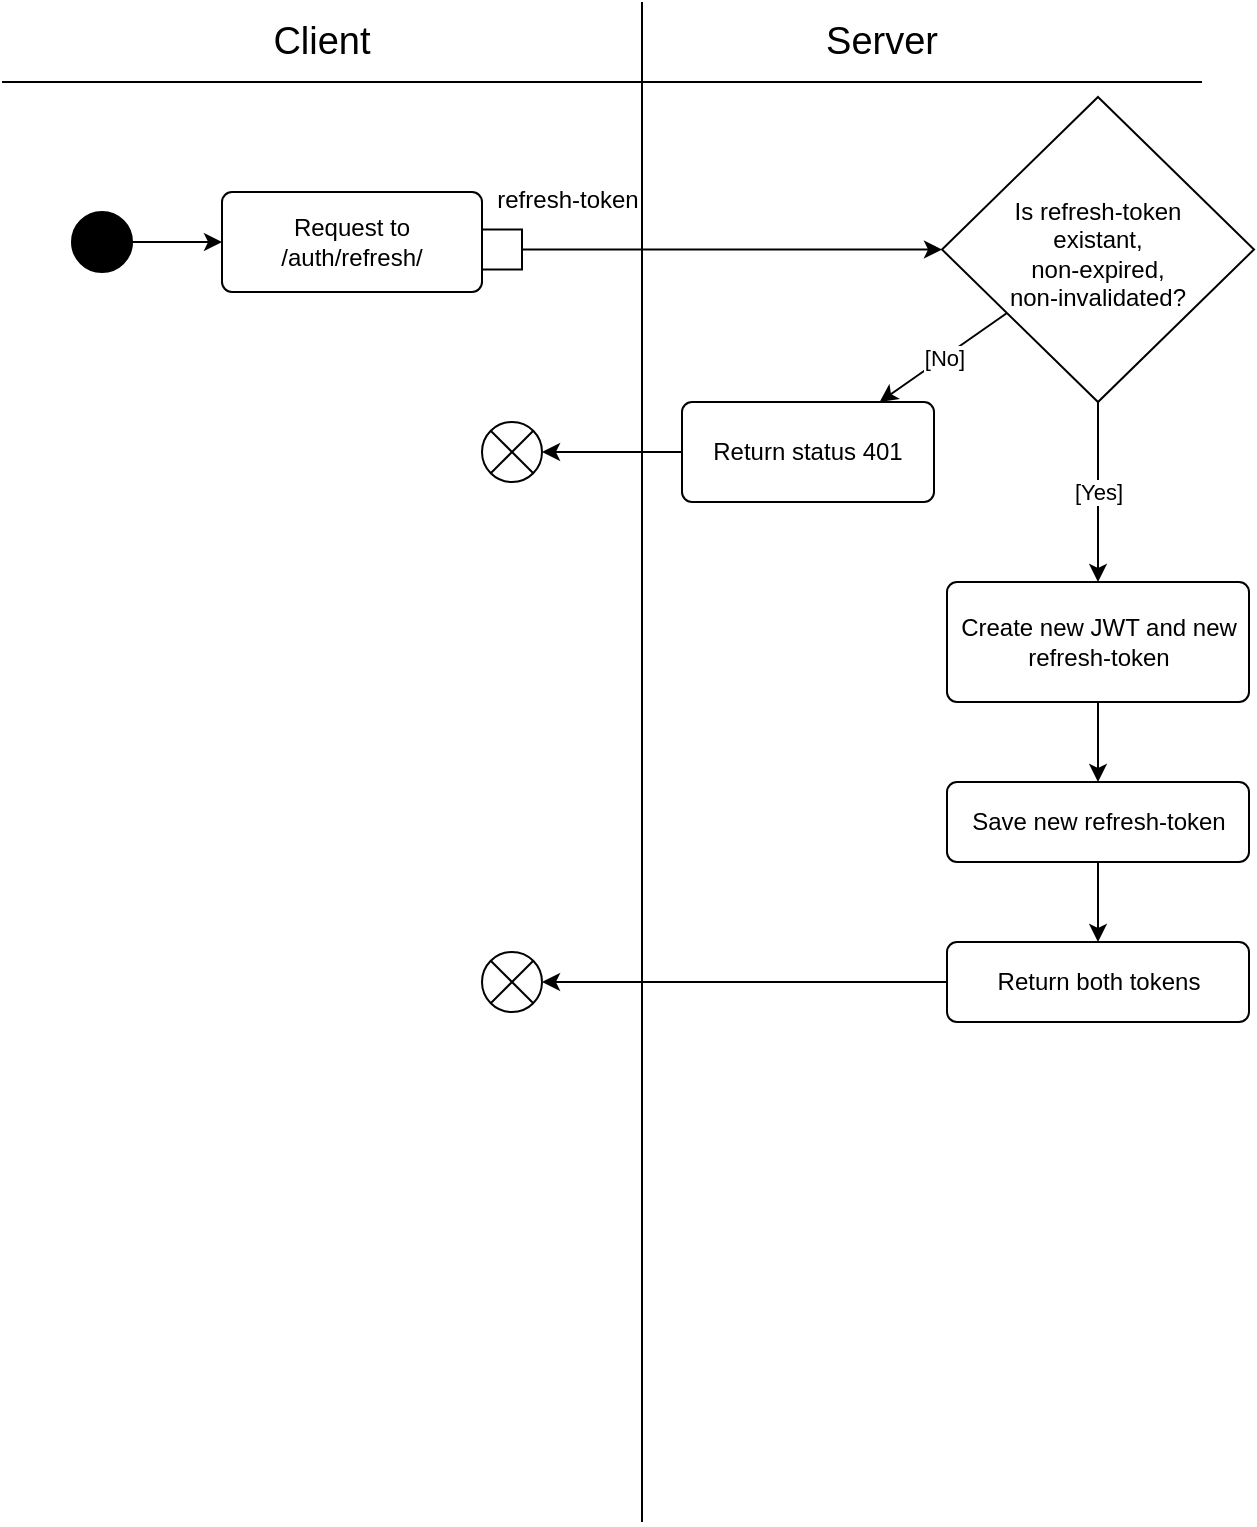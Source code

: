 <mxfile version="28.2.5">
  <diagram name="Page-1" id="SrQeksRvBIzcCES60Ik3">
    <mxGraphModel dx="1240" dy="718" grid="1" gridSize="10" guides="1" tooltips="1" connect="1" arrows="1" fold="1" page="1" pageScale="1" pageWidth="827" pageHeight="1169" math="0" shadow="0">
      <root>
        <mxCell id="0" />
        <mxCell id="1" parent="0" />
        <mxCell id="4r2X5L9g-t0mAyMvK6OW-1" value="" style="endArrow=none;html=1;rounded=0;" edge="1" parent="1">
          <mxGeometry width="50" height="50" relative="1" as="geometry">
            <mxPoint x="114" y="80" as="sourcePoint" />
            <mxPoint x="714" y="80" as="targetPoint" />
          </mxGeometry>
        </mxCell>
        <mxCell id="4r2X5L9g-t0mAyMvK6OW-2" value="" style="endArrow=none;html=1;rounded=0;" edge="1" parent="1">
          <mxGeometry width="50" height="50" relative="1" as="geometry">
            <mxPoint x="434" y="40" as="sourcePoint" />
            <mxPoint x="434" y="800" as="targetPoint" />
          </mxGeometry>
        </mxCell>
        <mxCell id="4r2X5L9g-t0mAyMvK6OW-3" value="Client" style="text;html=1;align=center;verticalAlign=middle;whiteSpace=wrap;rounded=0;fontStyle=0;fontSize=19;" vertex="1" parent="1">
          <mxGeometry x="244" y="40" width="60" height="40" as="geometry" />
        </mxCell>
        <mxCell id="4r2X5L9g-t0mAyMvK6OW-4" value="Server" style="text;html=1;align=center;verticalAlign=middle;whiteSpace=wrap;rounded=0;fontStyle=0;fontSize=19;" vertex="1" parent="1">
          <mxGeometry x="524" y="40" width="60" height="40" as="geometry" />
        </mxCell>
        <mxCell id="4r2X5L9g-t0mAyMvK6OW-7" style="edgeStyle=orthogonalEdgeStyle;rounded=0;orthogonalLoop=1;jettySize=auto;html=1;" edge="1" parent="1" source="4r2X5L9g-t0mAyMvK6OW-5" target="4r2X5L9g-t0mAyMvK6OW-6">
          <mxGeometry relative="1" as="geometry" />
        </mxCell>
        <mxCell id="4r2X5L9g-t0mAyMvK6OW-5" value="" style="ellipse;fillColor=strokeColor;html=1;" vertex="1" parent="1">
          <mxGeometry x="149" y="145" width="30" height="30" as="geometry" />
        </mxCell>
        <mxCell id="4r2X5L9g-t0mAyMvK6OW-6" value="&lt;div&gt;Request to&lt;/div&gt;&lt;div&gt;/auth/refresh/&lt;/div&gt;" style="html=1;align=center;verticalAlign=middle;rounded=1;absoluteArcSize=1;arcSize=10;dashed=0;whiteSpace=wrap;" vertex="1" parent="1">
          <mxGeometry x="224" y="135" width="130" height="50" as="geometry" />
        </mxCell>
        <mxCell id="4r2X5L9g-t0mAyMvK6OW-11" style="edgeStyle=orthogonalEdgeStyle;rounded=0;orthogonalLoop=1;jettySize=auto;html=1;" edge="1" parent="1" source="4r2X5L9g-t0mAyMvK6OW-9" target="4r2X5L9g-t0mAyMvK6OW-13">
          <mxGeometry relative="1" as="geometry">
            <mxPoint x="479" y="145" as="targetPoint" />
          </mxGeometry>
        </mxCell>
        <mxCell id="4r2X5L9g-t0mAyMvK6OW-9" value="" style="rounded=0;whiteSpace=wrap;html=1;" vertex="1" parent="1">
          <mxGeometry x="354" y="153.75" width="20" height="20" as="geometry" />
        </mxCell>
        <mxCell id="4r2X5L9g-t0mAyMvK6OW-12" value="refresh-token" style="text;html=1;align=center;verticalAlign=middle;whiteSpace=wrap;rounded=0;" vertex="1" parent="1">
          <mxGeometry x="354" y="123.75" width="86" height="30" as="geometry" />
        </mxCell>
        <mxCell id="4r2X5L9g-t0mAyMvK6OW-15" value="[No]" style="rounded=0;orthogonalLoop=1;jettySize=auto;html=1;" edge="1" parent="1" source="4r2X5L9g-t0mAyMvK6OW-13" target="4r2X5L9g-t0mAyMvK6OW-14">
          <mxGeometry relative="1" as="geometry" />
        </mxCell>
        <mxCell id="4r2X5L9g-t0mAyMvK6OW-36" value="[Yes]" style="edgeStyle=orthogonalEdgeStyle;rounded=0;orthogonalLoop=1;jettySize=auto;html=1;" edge="1" parent="1" source="4r2X5L9g-t0mAyMvK6OW-13" target="4r2X5L9g-t0mAyMvK6OW-57">
          <mxGeometry relative="1" as="geometry">
            <mxPoint x="662" y="320" as="targetPoint" />
          </mxGeometry>
        </mxCell>
        <mxCell id="4r2X5L9g-t0mAyMvK6OW-13" value="&lt;div&gt;Is refresh-token&lt;/div&gt;&lt;div&gt;existant,&lt;/div&gt;&lt;div&gt;non-expired,&lt;/div&gt;&lt;div&gt;non-invalidated?&lt;/div&gt;" style="rhombus;whiteSpace=wrap;html=1;spacingTop=5;" vertex="1" parent="1">
          <mxGeometry x="584" y="87.5" width="156" height="152.5" as="geometry" />
        </mxCell>
        <mxCell id="4r2X5L9g-t0mAyMvK6OW-17" style="edgeStyle=orthogonalEdgeStyle;rounded=0;orthogonalLoop=1;jettySize=auto;html=1;" edge="1" parent="1" source="4r2X5L9g-t0mAyMvK6OW-14" target="4r2X5L9g-t0mAyMvK6OW-16">
          <mxGeometry relative="1" as="geometry" />
        </mxCell>
        <mxCell id="4r2X5L9g-t0mAyMvK6OW-14" value="Return status 401" style="html=1;align=center;verticalAlign=middle;rounded=1;absoluteArcSize=1;arcSize=10;dashed=0;whiteSpace=wrap;" vertex="1" parent="1">
          <mxGeometry x="454" y="240" width="126" height="50" as="geometry" />
        </mxCell>
        <mxCell id="4r2X5L9g-t0mAyMvK6OW-16" value="" style="shape=sumEllipse;perimeter=ellipsePerimeter;html=1;backgroundOutline=1;" vertex="1" parent="1">
          <mxGeometry x="354" y="250" width="30" height="30" as="geometry" />
        </mxCell>
        <mxCell id="4r2X5L9g-t0mAyMvK6OW-59" style="edgeStyle=orthogonalEdgeStyle;rounded=0;orthogonalLoop=1;jettySize=auto;html=1;" edge="1" parent="1" source="4r2X5L9g-t0mAyMvK6OW-57" target="4r2X5L9g-t0mAyMvK6OW-58">
          <mxGeometry relative="1" as="geometry" />
        </mxCell>
        <mxCell id="4r2X5L9g-t0mAyMvK6OW-57" value="Create new JWT and new refresh-token" style="html=1;align=center;verticalAlign=middle;rounded=1;absoluteArcSize=1;arcSize=10;dashed=0;whiteSpace=wrap;" vertex="1" parent="1">
          <mxGeometry x="586.5" y="330" width="151" height="60" as="geometry" />
        </mxCell>
        <mxCell id="4r2X5L9g-t0mAyMvK6OW-61" style="edgeStyle=orthogonalEdgeStyle;rounded=0;orthogonalLoop=1;jettySize=auto;html=1;" edge="1" parent="1" source="4r2X5L9g-t0mAyMvK6OW-58" target="4r2X5L9g-t0mAyMvK6OW-60">
          <mxGeometry relative="1" as="geometry" />
        </mxCell>
        <mxCell id="4r2X5L9g-t0mAyMvK6OW-58" value="Save new refresh-token" style="html=1;align=center;verticalAlign=middle;rounded=1;absoluteArcSize=1;arcSize=10;dashed=0;whiteSpace=wrap;" vertex="1" parent="1">
          <mxGeometry x="586.5" y="430" width="151" height="40" as="geometry" />
        </mxCell>
        <mxCell id="4r2X5L9g-t0mAyMvK6OW-63" style="edgeStyle=orthogonalEdgeStyle;rounded=0;orthogonalLoop=1;jettySize=auto;html=1;" edge="1" parent="1" source="4r2X5L9g-t0mAyMvK6OW-60" target="4r2X5L9g-t0mAyMvK6OW-62">
          <mxGeometry relative="1" as="geometry" />
        </mxCell>
        <mxCell id="4r2X5L9g-t0mAyMvK6OW-60" value="Return both tokens" style="html=1;align=center;verticalAlign=middle;rounded=1;absoluteArcSize=1;arcSize=10;dashed=0;whiteSpace=wrap;" vertex="1" parent="1">
          <mxGeometry x="586.5" y="510" width="151" height="40" as="geometry" />
        </mxCell>
        <mxCell id="4r2X5L9g-t0mAyMvK6OW-62" value="" style="shape=sumEllipse;perimeter=ellipsePerimeter;html=1;backgroundOutline=1;" vertex="1" parent="1">
          <mxGeometry x="354" y="515" width="30" height="30" as="geometry" />
        </mxCell>
      </root>
    </mxGraphModel>
  </diagram>
</mxfile>
